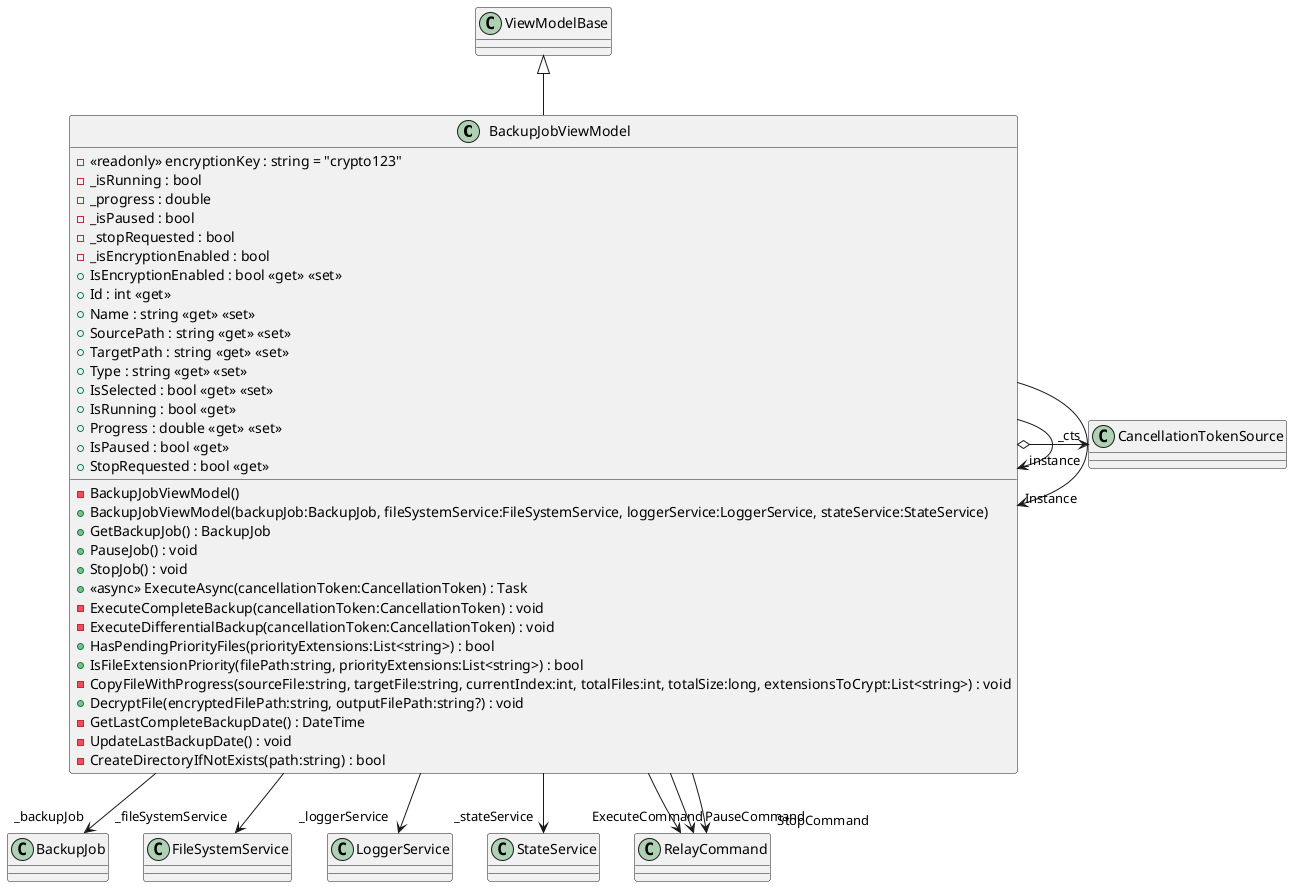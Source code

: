 @startuml
class BackupJobViewModel {
    - <<readonly>> encryptionKey : string = "crypto123"
    - _isRunning : bool
    - _progress : double
    - _isPaused : bool
    - _stopRequested : bool
    - _isEncryptionEnabled : bool
    + IsEncryptionEnabled : bool <<get>> <<set>>
    - BackupJobViewModel()
    + BackupJobViewModel(backupJob:BackupJob, fileSystemService:FileSystemService, loggerService:LoggerService, stateService:StateService)
    + Id : int <<get>>
    + Name : string <<get>> <<set>>
    + SourcePath : string <<get>> <<set>>
    + TargetPath : string <<get>> <<set>>
    + Type : string <<get>> <<set>>
    + IsSelected : bool <<get>> <<set>>
    + IsRunning : bool <<get>>
    + Progress : double <<get>> <<set>>
    + IsPaused : bool <<get>>
    + StopRequested : bool <<get>>
    + GetBackupJob() : BackupJob
    + PauseJob() : void
    + StopJob() : void
    + <<async>> ExecuteAsync(cancellationToken:CancellationToken) : Task
    - ExecuteCompleteBackup(cancellationToken:CancellationToken) : void
    - ExecuteDifferentialBackup(cancellationToken:CancellationToken) : void
    + HasPendingPriorityFiles(priorityExtensions:List<string>) : bool
    + IsFileExtensionPriority(filePath:string, priorityExtensions:List<string>) : bool
    - CopyFileWithProgress(sourceFile:string, targetFile:string, currentIndex:int, totalFiles:int, totalSize:long, extensionsToCrypt:List<string>) : void
    + DecryptFile(encryptedFilePath:string, outputFilePath:string?) : void
    - GetLastCompleteBackupDate() : DateTime
    - UpdateLastBackupDate() : void
    - CreateDirectoryIfNotExists(path:string) : bool
}
ViewModelBase <|-- BackupJobViewModel
BackupJobViewModel --> "_instance" BackupJobViewModel
BackupJobViewModel --> "Instance" BackupJobViewModel
BackupJobViewModel --> "_backupJob" BackupJob
BackupJobViewModel --> "_fileSystemService" FileSystemService
BackupJobViewModel --> "_loggerService" LoggerService
BackupJobViewModel --> "_stateService" StateService
BackupJobViewModel o-> "_cts" CancellationTokenSource
BackupJobViewModel --> "ExecuteCommand" RelayCommand
BackupJobViewModel --> "PauseCommand" RelayCommand
BackupJobViewModel --> "StopCommand" RelayCommand
@enduml
